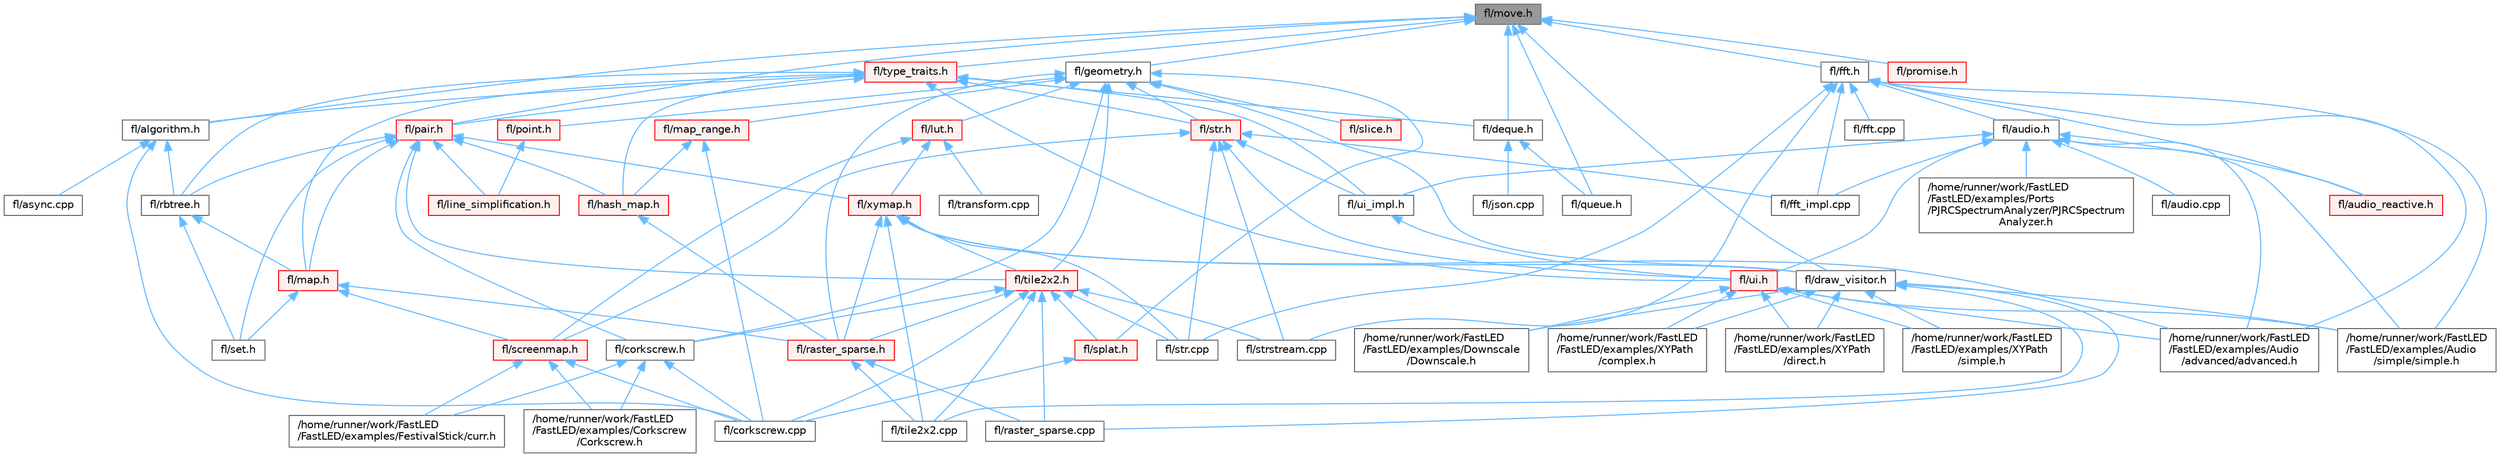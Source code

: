 digraph "fl/move.h"
{
 // INTERACTIVE_SVG=YES
 // LATEX_PDF_SIZE
  bgcolor="transparent";
  edge [fontname=Helvetica,fontsize=10,labelfontname=Helvetica,labelfontsize=10];
  node [fontname=Helvetica,fontsize=10,shape=box,height=0.2,width=0.4];
  Node1 [id="Node000001",label="fl/move.h",height=0.2,width=0.4,color="gray40", fillcolor="grey60", style="filled", fontcolor="black",tooltip=" "];
  Node1 -> Node2 [id="edge1_Node000001_Node000002",dir="back",color="steelblue1",style="solid",tooltip=" "];
  Node2 [id="Node000002",label="fl/algorithm.h",height=0.2,width=0.4,color="grey40", fillcolor="white", style="filled",URL="$df/dd9/algorithm_8h.html",tooltip=" "];
  Node2 -> Node3 [id="edge2_Node000002_Node000003",dir="back",color="steelblue1",style="solid",tooltip=" "];
  Node3 [id="Node000003",label="fl/async.cpp",height=0.2,width=0.4,color="grey40", fillcolor="white", style="filled",URL="$d0/d95/async_8cpp.html",tooltip=" "];
  Node2 -> Node4 [id="edge3_Node000002_Node000004",dir="back",color="steelblue1",style="solid",tooltip=" "];
  Node4 [id="Node000004",label="fl/corkscrew.cpp",height=0.2,width=0.4,color="grey40", fillcolor="white", style="filled",URL="$d3/d9b/corkscrew_8cpp.html",tooltip=" "];
  Node2 -> Node5 [id="edge4_Node000002_Node000005",dir="back",color="steelblue1",style="solid",tooltip=" "];
  Node5 [id="Node000005",label="fl/rbtree.h",height=0.2,width=0.4,color="grey40", fillcolor="white", style="filled",URL="$d5/ddf/rbtree_8h.html",tooltip=" "];
  Node5 -> Node6 [id="edge5_Node000005_Node000006",dir="back",color="steelblue1",style="solid",tooltip=" "];
  Node6 [id="Node000006",label="fl/map.h",height=0.2,width=0.4,color="red", fillcolor="#FFF0F0", style="filled",URL="$dc/db7/map_8h.html",tooltip=" "];
  Node6 -> Node10 [id="edge6_Node000006_Node000010",dir="back",color="steelblue1",style="solid",tooltip=" "];
  Node10 [id="Node000010",label="fl/raster_sparse.h",height=0.2,width=0.4,color="red", fillcolor="#FFF0F0", style="filled",URL="$d4/df9/raster__sparse_8h.html",tooltip=" "];
  Node10 -> Node24 [id="edge7_Node000010_Node000024",dir="back",color="steelblue1",style="solid",tooltip=" "];
  Node24 [id="Node000024",label="fl/raster_sparse.cpp",height=0.2,width=0.4,color="grey40", fillcolor="white", style="filled",URL="$d7/d58/raster__sparse_8cpp.html",tooltip=" "];
  Node10 -> Node21 [id="edge8_Node000010_Node000021",dir="back",color="steelblue1",style="solid",tooltip=" "];
  Node21 [id="Node000021",label="fl/tile2x2.cpp",height=0.2,width=0.4,color="grey40", fillcolor="white", style="filled",URL="$db/d15/tile2x2_8cpp.html",tooltip=" "];
  Node6 -> Node28 [id="edge9_Node000006_Node000028",dir="back",color="steelblue1",style="solid",tooltip=" "];
  Node28 [id="Node000028",label="fl/screenmap.h",height=0.2,width=0.4,color="red", fillcolor="#FFF0F0", style="filled",URL="$d7/d97/screenmap_8h.html",tooltip=" "];
  Node28 -> Node29 [id="edge10_Node000028_Node000029",dir="back",color="steelblue1",style="solid",tooltip=" "];
  Node29 [id="Node000029",label="/home/runner/work/FastLED\l/FastLED/examples/Corkscrew\l/Corkscrew.h",height=0.2,width=0.4,color="grey40", fillcolor="white", style="filled",URL="$df/d40/examples_2_corkscrew_2corkscrew_8h.html",tooltip=" "];
  Node28 -> Node30 [id="edge11_Node000028_Node000030",dir="back",color="steelblue1",style="solid",tooltip=" "];
  Node30 [id="Node000030",label="/home/runner/work/FastLED\l/FastLED/examples/FestivalStick/curr.h",height=0.2,width=0.4,color="grey40", fillcolor="white", style="filled",URL="$d4/d06/curr_8h.html",tooltip=" "];
  Node28 -> Node4 [id="edge12_Node000028_Node000004",dir="back",color="steelblue1",style="solid",tooltip=" "];
  Node6 -> Node198 [id="edge13_Node000006_Node000198",dir="back",color="steelblue1",style="solid",tooltip=" "];
  Node198 [id="Node000198",label="fl/set.h",height=0.2,width=0.4,color="grey40", fillcolor="white", style="filled",URL="$d4/d13/set_8h.html",tooltip=" "];
  Node5 -> Node198 [id="edge14_Node000005_Node000198",dir="back",color="steelblue1",style="solid",tooltip=" "];
  Node1 -> Node199 [id="edge15_Node000001_Node000199",dir="back",color="steelblue1",style="solid",tooltip=" "];
  Node199 [id="Node000199",label="fl/deque.h",height=0.2,width=0.4,color="grey40", fillcolor="white", style="filled",URL="$dc/d44/deque_8h.html",tooltip=" "];
  Node199 -> Node200 [id="edge16_Node000199_Node000200",dir="back",color="steelblue1",style="solid",tooltip=" "];
  Node200 [id="Node000200",label="fl/json.cpp",height=0.2,width=0.4,color="grey40", fillcolor="white", style="filled",URL="$dd/d55/json_8cpp.html",tooltip=" "];
  Node199 -> Node201 [id="edge17_Node000199_Node000201",dir="back",color="steelblue1",style="solid",tooltip=" "];
  Node201 [id="Node000201",label="fl/queue.h",height=0.2,width=0.4,color="grey40", fillcolor="white", style="filled",URL="$d8/d38/queue_8h.html",tooltip=" "];
  Node1 -> Node202 [id="edge18_Node000001_Node000202",dir="back",color="steelblue1",style="solid",tooltip=" "];
  Node202 [id="Node000202",label="fl/draw_visitor.h",height=0.2,width=0.4,color="grey40", fillcolor="white", style="filled",URL="$d0/d4f/draw__visitor_8h.html",tooltip=" "];
  Node202 -> Node12 [id="edge19_Node000202_Node000012",dir="back",color="steelblue1",style="solid",tooltip=" "];
  Node12 [id="Node000012",label="/home/runner/work/FastLED\l/FastLED/examples/Audio\l/simple/simple.h",height=0.2,width=0.4,color="grey40", fillcolor="white", style="filled",URL="$db/d49/_audio_2simple_2simple_8h.html",tooltip=" "];
  Node202 -> Node13 [id="edge20_Node000202_Node000013",dir="back",color="steelblue1",style="solid",tooltip=" "];
  Node13 [id="Node000013",label="/home/runner/work/FastLED\l/FastLED/examples/Downscale\l/Downscale.h",height=0.2,width=0.4,color="grey40", fillcolor="white", style="filled",URL="$d6/d1a/examples_2_downscale_2downscale_8h.html",tooltip=" "];
  Node202 -> Node16 [id="edge21_Node000202_Node000016",dir="back",color="steelblue1",style="solid",tooltip=" "];
  Node16 [id="Node000016",label="/home/runner/work/FastLED\l/FastLED/examples/XYPath\l/complex.h",height=0.2,width=0.4,color="grey40", fillcolor="white", style="filled",URL="$d7/d3b/complex_8h.html",tooltip=" "];
  Node202 -> Node17 [id="edge22_Node000202_Node000017",dir="back",color="steelblue1",style="solid",tooltip=" "];
  Node17 [id="Node000017",label="/home/runner/work/FastLED\l/FastLED/examples/XYPath\l/direct.h",height=0.2,width=0.4,color="grey40", fillcolor="white", style="filled",URL="$d6/daf/direct_8h.html",tooltip=" "];
  Node202 -> Node18 [id="edge23_Node000202_Node000018",dir="back",color="steelblue1",style="solid",tooltip=" "];
  Node18 [id="Node000018",label="/home/runner/work/FastLED\l/FastLED/examples/XYPath\l/simple.h",height=0.2,width=0.4,color="grey40", fillcolor="white", style="filled",URL="$d3/d52/_x_y_path_2simple_8h.html",tooltip=" "];
  Node202 -> Node24 [id="edge24_Node000202_Node000024",dir="back",color="steelblue1",style="solid",tooltip=" "];
  Node202 -> Node21 [id="edge25_Node000202_Node000021",dir="back",color="steelblue1",style="solid",tooltip=" "];
  Node1 -> Node203 [id="edge26_Node000001_Node000203",dir="back",color="steelblue1",style="solid",tooltip=" "];
  Node203 [id="Node000203",label="fl/fft.h",height=0.2,width=0.4,color="grey40", fillcolor="white", style="filled",URL="$d7/d76/fft_8h.html",tooltip=" "];
  Node203 -> Node54 [id="edge27_Node000203_Node000054",dir="back",color="steelblue1",style="solid",tooltip=" "];
  Node54 [id="Node000054",label="/home/runner/work/FastLED\l/FastLED/examples/Audio\l/advanced/advanced.h",height=0.2,width=0.4,color="grey40", fillcolor="white", style="filled",URL="$da/dc7/advanced_8h.html",tooltip=" "];
  Node203 -> Node12 [id="edge28_Node000203_Node000012",dir="back",color="steelblue1",style="solid",tooltip=" "];
  Node203 -> Node204 [id="edge29_Node000203_Node000204",dir="back",color="steelblue1",style="solid",tooltip=" "];
  Node204 [id="Node000204",label="fl/audio.h",height=0.2,width=0.4,color="grey40", fillcolor="white", style="filled",URL="$da/d09/audio_8h.html",tooltip=" "];
  Node204 -> Node54 [id="edge30_Node000204_Node000054",dir="back",color="steelblue1",style="solid",tooltip=" "];
  Node204 -> Node12 [id="edge31_Node000204_Node000012",dir="back",color="steelblue1",style="solid",tooltip=" "];
  Node204 -> Node110 [id="edge32_Node000204_Node000110",dir="back",color="steelblue1",style="solid",tooltip=" "];
  Node110 [id="Node000110",label="/home/runner/work/FastLED\l/FastLED/examples/Ports\l/PJRCSpectrumAnalyzer/PJRCSpectrum\lAnalyzer.h",height=0.2,width=0.4,color="grey40", fillcolor="white", style="filled",URL="$de/d2f/_p_j_r_c_spectrum_analyzer_8h.html",tooltip=" "];
  Node204 -> Node205 [id="edge33_Node000204_Node000205",dir="back",color="steelblue1",style="solid",tooltip=" "];
  Node205 [id="Node000205",label="fl/audio.cpp",height=0.2,width=0.4,color="grey40", fillcolor="white", style="filled",URL="$d1/ddc/audio_8cpp.html",tooltip=" "];
  Node204 -> Node206 [id="edge34_Node000204_Node000206",dir="back",color="steelblue1",style="solid",tooltip=" "];
  Node206 [id="Node000206",label="fl/audio_reactive.h",height=0.2,width=0.4,color="red", fillcolor="#FFF0F0", style="filled",URL="$d1/d9a/audio__reactive_8h.html",tooltip=" "];
  Node204 -> Node142 [id="edge35_Node000204_Node000142",dir="back",color="steelblue1",style="solid",tooltip=" "];
  Node142 [id="Node000142",label="fl/fft_impl.cpp",height=0.2,width=0.4,color="grey40", fillcolor="white", style="filled",URL="$d1/dff/fft__impl_8cpp.html",tooltip=" "];
  Node204 -> Node179 [id="edge36_Node000204_Node000179",dir="back",color="steelblue1",style="solid",tooltip=" "];
  Node179 [id="Node000179",label="fl/ui.h",height=0.2,width=0.4,color="red", fillcolor="#FFF0F0", style="filled",URL="$d9/d3b/ui_8h.html",tooltip=" "];
  Node179 -> Node54 [id="edge37_Node000179_Node000054",dir="back",color="steelblue1",style="solid",tooltip=" "];
  Node179 -> Node12 [id="edge38_Node000179_Node000012",dir="back",color="steelblue1",style="solid",tooltip=" "];
  Node179 -> Node13 [id="edge39_Node000179_Node000013",dir="back",color="steelblue1",style="solid",tooltip=" "];
  Node179 -> Node16 [id="edge40_Node000179_Node000016",dir="back",color="steelblue1",style="solid",tooltip=" "];
  Node179 -> Node17 [id="edge41_Node000179_Node000017",dir="back",color="steelblue1",style="solid",tooltip=" "];
  Node179 -> Node18 [id="edge42_Node000179_Node000018",dir="back",color="steelblue1",style="solid",tooltip=" "];
  Node204 -> Node208 [id="edge43_Node000204_Node000208",dir="back",color="steelblue1",style="solid",tooltip=" "];
  Node208 [id="Node000208",label="fl/ui_impl.h",height=0.2,width=0.4,color="grey40", fillcolor="white", style="filled",URL="$d6/dc0/ui__impl_8h.html",tooltip=" "];
  Node208 -> Node179 [id="edge44_Node000208_Node000179",dir="back",color="steelblue1",style="solid",tooltip=" "];
  Node203 -> Node206 [id="edge45_Node000203_Node000206",dir="back",color="steelblue1",style="solid",tooltip=" "];
  Node203 -> Node209 [id="edge46_Node000203_Node000209",dir="back",color="steelblue1",style="solid",tooltip=" "];
  Node209 [id="Node000209",label="fl/fft.cpp",height=0.2,width=0.4,color="grey40", fillcolor="white", style="filled",URL="$db/d03/fft_8cpp.html",tooltip=" "];
  Node203 -> Node142 [id="edge47_Node000203_Node000142",dir="back",color="steelblue1",style="solid",tooltip=" "];
  Node203 -> Node210 [id="edge48_Node000203_Node000210",dir="back",color="steelblue1",style="solid",tooltip=" "];
  Node210 [id="Node000210",label="fl/str.cpp",height=0.2,width=0.4,color="grey40", fillcolor="white", style="filled",URL="$d1/d1f/str_8cpp.html",tooltip=" "];
  Node203 -> Node211 [id="edge49_Node000203_Node000211",dir="back",color="steelblue1",style="solid",tooltip=" "];
  Node211 [id="Node000211",label="fl/strstream.cpp",height=0.2,width=0.4,color="grey40", fillcolor="white", style="filled",URL="$d3/d80/strstream_8cpp.html",tooltip=" "];
  Node1 -> Node212 [id="edge50_Node000001_Node000212",dir="back",color="steelblue1",style="solid",tooltip=" "];
  Node212 [id="Node000212",label="fl/geometry.h",height=0.2,width=0.4,color="grey40", fillcolor="white", style="filled",URL="$d4/d67/geometry_8h.html",tooltip=" "];
  Node212 -> Node213 [id="edge51_Node000212_Node000213",dir="back",color="steelblue1",style="solid",tooltip=" "];
  Node213 [id="Node000213",label="fl/corkscrew.h",height=0.2,width=0.4,color="grey40", fillcolor="white", style="filled",URL="$d1/dd4/src_2fl_2corkscrew_8h.html",tooltip="Corkscrew LED strip projection and rendering."];
  Node213 -> Node29 [id="edge52_Node000213_Node000029",dir="back",color="steelblue1",style="solid",tooltip=" "];
  Node213 -> Node30 [id="edge53_Node000213_Node000030",dir="back",color="steelblue1",style="solid",tooltip=" "];
  Node213 -> Node4 [id="edge54_Node000213_Node000004",dir="back",color="steelblue1",style="solid",tooltip=" "];
  Node212 -> Node202 [id="edge55_Node000212_Node000202",dir="back",color="steelblue1",style="solid",tooltip=" "];
  Node212 -> Node214 [id="edge56_Node000212_Node000214",dir="back",color="steelblue1",style="solid",tooltip=" "];
  Node214 [id="Node000214",label="fl/lut.h",height=0.2,width=0.4,color="red", fillcolor="#FFF0F0", style="filled",URL="$db/d54/lut_8h.html",tooltip=" "];
  Node214 -> Node28 [id="edge57_Node000214_Node000028",dir="back",color="steelblue1",style="solid",tooltip=" "];
  Node214 -> Node215 [id="edge58_Node000214_Node000215",dir="back",color="steelblue1",style="solid",tooltip=" "];
  Node215 [id="Node000215",label="fl/transform.cpp",height=0.2,width=0.4,color="grey40", fillcolor="white", style="filled",URL="$d8/d8c/transform_8cpp.html",tooltip=" "];
  Node214 -> Node227 [id="edge59_Node000214_Node000227",dir="back",color="steelblue1",style="solid",tooltip=" "];
  Node227 [id="Node000227",label="fl/xymap.h",height=0.2,width=0.4,color="red", fillcolor="#FFF0F0", style="filled",URL="$da/d61/xymap_8h.html",tooltip=" "];
  Node227 -> Node54 [id="edge60_Node000227_Node000054",dir="back",color="steelblue1",style="solid",tooltip=" "];
  Node227 -> Node202 [id="edge61_Node000227_Node000202",dir="back",color="steelblue1",style="solid",tooltip=" "];
  Node227 -> Node10 [id="edge62_Node000227_Node000010",dir="back",color="steelblue1",style="solid",tooltip=" "];
  Node227 -> Node210 [id="edge63_Node000227_Node000210",dir="back",color="steelblue1",style="solid",tooltip=" "];
  Node227 -> Node21 [id="edge64_Node000227_Node000021",dir="back",color="steelblue1",style="solid",tooltip=" "];
  Node227 -> Node237 [id="edge65_Node000227_Node000237",dir="back",color="steelblue1",style="solid",tooltip=" "];
  Node237 [id="Node000237",label="fl/tile2x2.h",height=0.2,width=0.4,color="red", fillcolor="#FFF0F0", style="filled",URL="$d2/db4/tile2x2_8h.html",tooltip=" "];
  Node237 -> Node4 [id="edge66_Node000237_Node000004",dir="back",color="steelblue1",style="solid",tooltip=" "];
  Node237 -> Node213 [id="edge67_Node000237_Node000213",dir="back",color="steelblue1",style="solid",tooltip=" "];
  Node237 -> Node24 [id="edge68_Node000237_Node000024",dir="back",color="steelblue1",style="solid",tooltip=" "];
  Node237 -> Node10 [id="edge69_Node000237_Node000010",dir="back",color="steelblue1",style="solid",tooltip=" "];
  Node237 -> Node239 [id="edge70_Node000237_Node000239",dir="back",color="steelblue1",style="solid",tooltip=" "];
  Node239 [id="Node000239",label="fl/splat.h",height=0.2,width=0.4,color="red", fillcolor="#FFF0F0", style="filled",URL="$d3/daf/splat_8h.html",tooltip=" "];
  Node239 -> Node4 [id="edge71_Node000239_Node000004",dir="back",color="steelblue1",style="solid",tooltip=" "];
  Node237 -> Node210 [id="edge72_Node000237_Node000210",dir="back",color="steelblue1",style="solid",tooltip=" "];
  Node237 -> Node211 [id="edge73_Node000237_Node000211",dir="back",color="steelblue1",style="solid",tooltip=" "];
  Node237 -> Node21 [id="edge74_Node000237_Node000021",dir="back",color="steelblue1",style="solid",tooltip=" "];
  Node212 -> Node256 [id="edge75_Node000212_Node000256",dir="back",color="steelblue1",style="solid",tooltip=" "];
  Node256 [id="Node000256",label="fl/map_range.h",height=0.2,width=0.4,color="red", fillcolor="#FFF0F0", style="filled",URL="$d1/d47/map__range_8h.html",tooltip=" "];
  Node256 -> Node4 [id="edge76_Node000256_Node000004",dir="back",color="steelblue1",style="solid",tooltip=" "];
  Node256 -> Node257 [id="edge77_Node000256_Node000257",dir="back",color="steelblue1",style="solid",tooltip=" "];
  Node257 [id="Node000257",label="fl/hash_map.h",height=0.2,width=0.4,color="red", fillcolor="#FFF0F0", style="filled",URL="$d6/d13/hash__map_8h.html",tooltip=" "];
  Node257 -> Node10 [id="edge78_Node000257_Node000010",dir="back",color="steelblue1",style="solid",tooltip=" "];
  Node212 -> Node281 [id="edge79_Node000212_Node000281",dir="back",color="steelblue1",style="solid",tooltip=" "];
  Node281 [id="Node000281",label="fl/point.h",height=0.2,width=0.4,color="red", fillcolor="#FFF0F0", style="filled",URL="$d2/d91/point_8h.html",tooltip=" "];
  Node281 -> Node270 [id="edge80_Node000281_Node000270",dir="back",color="steelblue1",style="solid",tooltip=" "];
  Node270 [id="Node000270",label="fl/line_simplification.h",height=0.2,width=0.4,color="red", fillcolor="#FFF0F0", style="filled",URL="$d8/da7/line__simplification_8h.html",tooltip=" "];
  Node212 -> Node10 [id="edge81_Node000212_Node000010",dir="back",color="steelblue1",style="solid",tooltip=" "];
  Node212 -> Node282 [id="edge82_Node000212_Node000282",dir="back",color="steelblue1",style="solid",tooltip=" "];
  Node282 [id="Node000282",label="fl/slice.h",height=0.2,width=0.4,color="red", fillcolor="#FFF0F0", style="filled",URL="$d0/d48/slice_8h.html",tooltip=" "];
  Node212 -> Node239 [id="edge83_Node000212_Node000239",dir="back",color="steelblue1",style="solid",tooltip=" "];
  Node212 -> Node285 [id="edge84_Node000212_Node000285",dir="back",color="steelblue1",style="solid",tooltip=" "];
  Node285 [id="Node000285",label="fl/str.h",height=0.2,width=0.4,color="red", fillcolor="#FFF0F0", style="filled",URL="$d1/d93/str_8h.html",tooltip=" "];
  Node285 -> Node142 [id="edge85_Node000285_Node000142",dir="back",color="steelblue1",style="solid",tooltip=" "];
  Node285 -> Node28 [id="edge86_Node000285_Node000028",dir="back",color="steelblue1",style="solid",tooltip=" "];
  Node285 -> Node210 [id="edge87_Node000285_Node000210",dir="back",color="steelblue1",style="solid",tooltip=" "];
  Node285 -> Node211 [id="edge88_Node000285_Node000211",dir="back",color="steelblue1",style="solid",tooltip=" "];
  Node285 -> Node179 [id="edge89_Node000285_Node000179",dir="back",color="steelblue1",style="solid",tooltip=" "];
  Node285 -> Node208 [id="edge90_Node000285_Node000208",dir="back",color="steelblue1",style="solid",tooltip=" "];
  Node212 -> Node237 [id="edge91_Node000212_Node000237",dir="back",color="steelblue1",style="solid",tooltip=" "];
  Node1 -> Node361 [id="edge92_Node000001_Node000361",dir="back",color="steelblue1",style="solid",tooltip=" "];
  Node361 [id="Node000361",label="fl/pair.h",height=0.2,width=0.4,color="red", fillcolor="#FFF0F0", style="filled",URL="$d3/d41/pair_8h.html",tooltip=" "];
  Node361 -> Node213 [id="edge93_Node000361_Node000213",dir="back",color="steelblue1",style="solid",tooltip=" "];
  Node361 -> Node257 [id="edge94_Node000361_Node000257",dir="back",color="steelblue1",style="solid",tooltip=" "];
  Node361 -> Node270 [id="edge95_Node000361_Node000270",dir="back",color="steelblue1",style="solid",tooltip=" "];
  Node361 -> Node6 [id="edge96_Node000361_Node000006",dir="back",color="steelblue1",style="solid",tooltip=" "];
  Node361 -> Node5 [id="edge97_Node000361_Node000005",dir="back",color="steelblue1",style="solid",tooltip=" "];
  Node361 -> Node198 [id="edge98_Node000361_Node000198",dir="back",color="steelblue1",style="solid",tooltip=" "];
  Node361 -> Node237 [id="edge99_Node000361_Node000237",dir="back",color="steelblue1",style="solid",tooltip=" "];
  Node361 -> Node227 [id="edge100_Node000361_Node000227",dir="back",color="steelblue1",style="solid",tooltip=" "];
  Node1 -> Node309 [id="edge101_Node000001_Node000309",dir="back",color="steelblue1",style="solid",tooltip=" "];
  Node309 [id="Node000309",label="fl/promise.h",height=0.2,width=0.4,color="red", fillcolor="#FFF0F0", style="filled",URL="$d6/d17/promise_8h.html",tooltip="Promise-based fluent API for FastLED - standalone async primitives."];
  Node1 -> Node201 [id="edge102_Node000001_Node000201",dir="back",color="steelblue1",style="solid",tooltip=" "];
  Node1 -> Node328 [id="edge103_Node000001_Node000328",dir="back",color="steelblue1",style="solid",tooltip=" "];
  Node328 [id="Node000328",label="fl/type_traits.h",height=0.2,width=0.4,color="red", fillcolor="#FFF0F0", style="filled",URL="$df/d63/type__traits_8h.html",tooltip=" "];
  Node328 -> Node2 [id="edge104_Node000328_Node000002",dir="back",color="steelblue1",style="solid",tooltip=" "];
  Node328 -> Node199 [id="edge105_Node000328_Node000199",dir="back",color="steelblue1",style="solid",tooltip=" "];
  Node328 -> Node257 [id="edge106_Node000328_Node000257",dir="back",color="steelblue1",style="solid",tooltip=" "];
  Node328 -> Node6 [id="edge107_Node000328_Node000006",dir="back",color="steelblue1",style="solid",tooltip=" "];
  Node328 -> Node361 [id="edge108_Node000328_Node000361",dir="back",color="steelblue1",style="solid",tooltip=" "];
  Node328 -> Node5 [id="edge109_Node000328_Node000005",dir="back",color="steelblue1",style="solid",tooltip=" "];
  Node328 -> Node285 [id="edge110_Node000328_Node000285",dir="back",color="steelblue1",style="solid",tooltip=" "];
  Node328 -> Node179 [id="edge111_Node000328_Node000179",dir="back",color="steelblue1",style="solid",tooltip=" "];
  Node328 -> Node208 [id="edge112_Node000328_Node000208",dir="back",color="steelblue1",style="solid",tooltip=" "];
}
